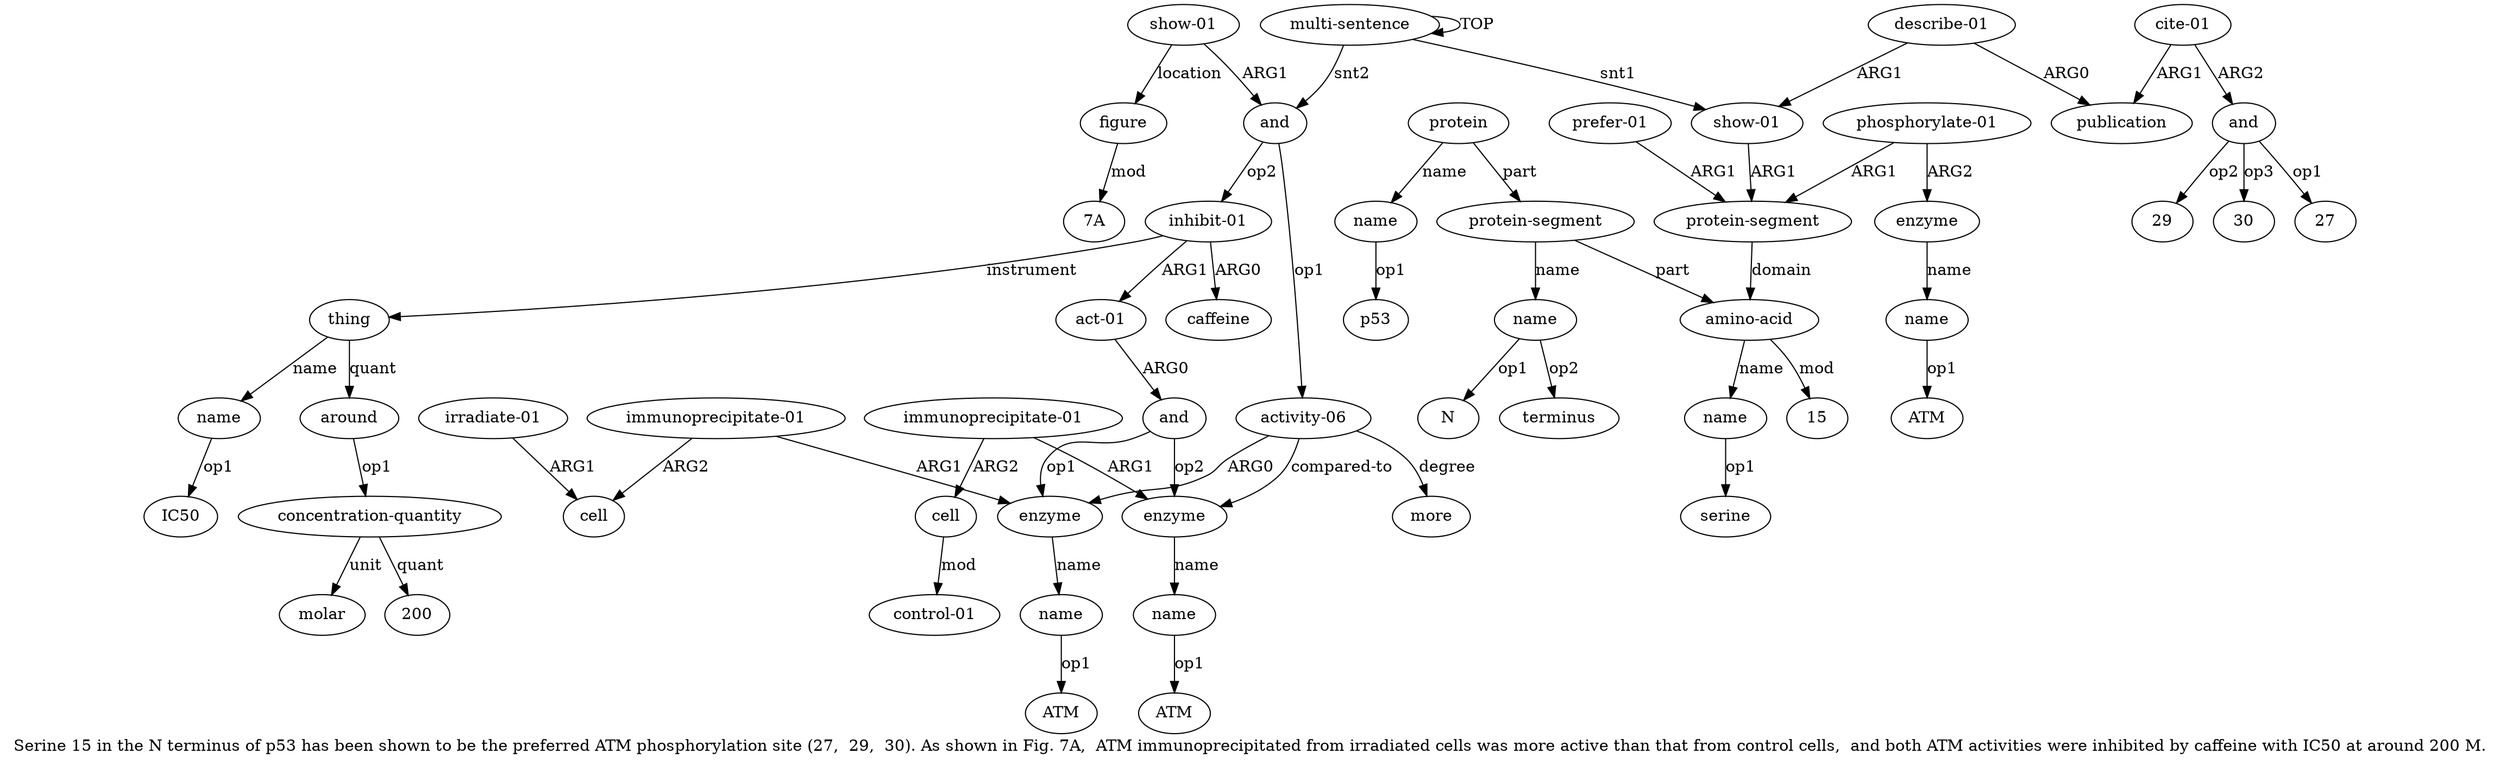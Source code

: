 digraph  {
	graph [label="Serine 15 in the N terminus of p53 has been shown to be the preferred ATM phosphorylation site (27,  29,  30). As shown in Fig. \
7A,  ATM immunoprecipitated from irradiated cells was more active than that from control cells,  and both ATM activities were inhibited \
by caffeine with IC50 at around 200 M."];
	node [label="\N"];
	a20	 [color=black,
		gold_ind=20,
		gold_label=name,
		label=name,
		test_ind=20,
		test_label=name];
	"a20 ATM"	 [color=black,
		gold_ind=-1,
		gold_label=ATM,
		label=ATM,
		test_ind=-1,
		test_label=ATM];
	a20 -> "a20 ATM" [key=0,
	color=black,
	gold_label=op1,
	label=op1,
	test_label=op1];
a21 [color=black,
	gold_ind=21,
	gold_label="immunoprecipitate-01",
	label="immunoprecipitate-01",
	test_ind=21,
	test_label="immunoprecipitate-01"];
a22 [color=black,
	gold_ind=22,
	gold_label=cell,
	label=cell,
	test_ind=22,
	test_label=cell];
a21 -> a22 [key=0,
color=black,
gold_label=ARG2,
label=ARG2,
test_label=ARG2];
a19 [color=black,
gold_ind=19,
gold_label=enzyme,
label=enzyme,
test_ind=19,
test_label=enzyme];
a21 -> a19 [key=0,
color=black,
gold_label=ARG1,
label=ARG1,
test_label=ARG1];
a23 [color=black,
gold_ind=23,
gold_label="irradiate-01",
label="irradiate-01",
test_ind=23,
test_label="irradiate-01"];
a23 -> a22 [key=0,
color=black,
gold_label=ARG1,
label=ARG1,
test_label=ARG1];
a24 [color=black,
gold_ind=24,
gold_label=more,
label=more,
test_ind=24,
test_label=more];
a25 [color=black,
gold_ind=25,
gold_label=enzyme,
label=enzyme,
test_ind=25,
test_label=enzyme];
a26 [color=black,
gold_ind=26,
gold_label=name,
label=name,
test_ind=26,
test_label=name];
a25 -> a26 [key=0,
color=black,
gold_label=name,
label=name,
test_label=name];
"a26 ATM" [color=black,
gold_ind=-1,
gold_label=ATM,
label=ATM,
test_ind=-1,
test_label=ATM];
a26 -> "a26 ATM" [key=0,
color=black,
gold_label=op1,
label=op1,
test_label=op1];
a27 [color=black,
gold_ind=27,
gold_label="immunoprecipitate-01",
label="immunoprecipitate-01",
test_ind=27,
test_label="immunoprecipitate-01"];
a27 -> a25 [key=0,
color=black,
gold_label=ARG1,
label=ARG1,
test_label=ARG1];
a28 [color=black,
gold_ind=28,
gold_label=cell,
label=cell,
test_ind=28,
test_label=cell];
a27 -> a28 [key=0,
color=black,
gold_label=ARG2,
label=ARG2,
test_label=ARG2];
a29 [color=black,
gold_ind=29,
gold_label="control-01",
label="control-01",
test_ind=29,
test_label="control-01"];
a28 -> a29 [key=0,
color=black,
gold_label=mod,
label=mod,
test_label=mod];
a31 [color=black,
gold_ind=31,
gold_label=caffeine,
label=caffeine,
test_ind=31,
test_label=caffeine];
"a12 p53" [color=black,
gold_ind=-1,
gold_label=p53,
label=p53,
test_ind=-1,
test_label=p53];
"a10 terminus" [color=black,
gold_ind=-1,
gold_label=terminus,
label=terminus,
test_ind=-1,
test_label=terminus];
a30 [color=black,
gold_ind=30,
gold_label="inhibit-01",
label="inhibit-01",
test_ind=30,
test_label="inhibit-01"];
a30 -> a31 [key=0,
color=black,
gold_label=ARG0,
label=ARG0,
test_label=ARG0];
a34 [color=black,
gold_ind=34,
gold_label=thing,
label=thing,
test_ind=34,
test_label=thing];
a30 -> a34 [key=0,
color=black,
gold_label=instrument,
label=instrument,
test_label=instrument];
a32 [color=black,
gold_ind=32,
gold_label="act-01",
label="act-01",
test_ind=32,
test_label="act-01"];
a30 -> a32 [key=0,
color=black,
gold_label=ARG1,
label=ARG1,
test_label=ARG1];
"a40 7A" [color=black,
gold_ind=-1,
gold_label="7A",
label="7A",
test_ind=-1,
test_label="7A"];
a37 [color=black,
gold_ind=37,
gold_label="concentration-quantity",
label="concentration-quantity",
test_ind=37,
test_label="concentration-quantity"];
a38 [color=black,
gold_ind=38,
gold_label=molar,
label=molar,
test_ind=38,
test_label=molar];
a37 -> a38 [key=0,
color=black,
gold_label=unit,
label=unit,
test_label=unit];
"a37 200" [color=black,
gold_ind=-1,
gold_label=200,
label=200,
test_ind=-1,
test_label=200];
a37 -> "a37 200" [key=0,
color=black,
gold_label=quant,
label=quant,
test_label=quant];
"a10 N" [color=black,
gold_ind=-1,
gold_label=N,
label=N,
test_ind=-1,
test_label=N];
a36 [color=black,
gold_ind=36,
gold_label=around,
label=around,
test_ind=36,
test_label=around];
a36 -> a37 [key=0,
color=black,
gold_label=op1,
label=op1,
test_label=op1];
a33 [color=black,
gold_ind=33,
gold_label=and,
label=and,
test_ind=33,
test_label=and];
a33 -> a25 [key=0,
color=black,
gold_label=op2,
label=op2,
test_label=op2];
a33 -> a19 [key=0,
color=black,
gold_label=op1,
label=op1,
test_label=op1];
a35 [color=black,
gold_ind=35,
gold_label=name,
label=name,
test_ind=35,
test_label=name];
"a35 IC50" [color=black,
gold_ind=-1,
gold_label=IC50,
label=IC50,
test_ind=-1,
test_label=IC50];
a35 -> "a35 IC50" [key=0,
color=black,
gold_label=op1,
label=op1,
test_label=op1];
"a5 ATM" [color=black,
gold_ind=-1,
gold_label=ATM,
label=ATM,
test_ind=-1,
test_label=ATM];
a34 -> a36 [key=0,
color=black,
gold_label=quant,
label=quant,
test_label=quant];
a34 -> a35 [key=0,
color=black,
gold_label=name,
label=name,
test_label=name];
"a8 serine" [color=black,
gold_ind=-1,
gold_label=serine,
label=serine,
test_ind=-1,
test_label=serine];
"a16 29" [color=black,
gold_ind=-1,
gold_label=29,
label=29,
test_ind=-1,
test_label=29];
"a7 15" [color=black,
gold_ind=-1,
gold_label=15,
label=15,
test_ind=-1,
test_label=15];
a32 -> a33 [key=0,
color=black,
gold_label=ARG0,
label=ARG0,
test_label=ARG0];
a15 [color=black,
gold_ind=15,
gold_label="cite-01",
label="cite-01",
test_ind=15,
test_label="cite-01"];
a14 [color=black,
gold_ind=14,
gold_label=publication,
label=publication,
test_ind=14,
test_label=publication];
a15 -> a14 [key=0,
color=black,
gold_label=ARG1,
label=ARG1,
test_label=ARG1];
a16 [color=black,
gold_ind=16,
gold_label=and,
label=and,
test_ind=16,
test_label=and];
a15 -> a16 [key=0,
color=black,
gold_label=ARG2,
label=ARG2,
test_label=ARG2];
a17 [color=black,
gold_ind=17,
gold_label=and,
label=and,
test_ind=17,
test_label=and];
a17 -> a30 [key=0,
color=black,
gold_label=op2,
label=op2,
test_label=op2];
a18 [color=black,
gold_ind=18,
gold_label="activity-06",
label="activity-06",
test_ind=18,
test_label="activity-06"];
a17 -> a18 [key=0,
color=black,
gold_label=op1,
label=op1,
test_label=op1];
a16 -> "a16 29" [key=0,
color=black,
gold_label=op2,
label=op2,
test_label=op2];
"a16 30" [color=black,
gold_ind=-1,
gold_label=30,
label=30,
test_ind=-1,
test_label=30];
a16 -> "a16 30" [key=0,
color=black,
gold_label=op3,
label=op3,
test_label=op3];
"a16 27" [color=black,
gold_ind=-1,
gold_label=27,
label=27,
test_ind=-1,
test_label=27];
a16 -> "a16 27" [key=0,
color=black,
gold_label=op1,
label=op1,
test_label=op1];
a11 [color=black,
gold_ind=11,
gold_label=protein,
label=protein,
test_ind=11,
test_label=protein];
a12 [color=black,
gold_ind=12,
gold_label=name,
label=name,
test_ind=12,
test_label=name];
a11 -> a12 [key=0,
color=black,
gold_label=name,
label=name,
test_label=name];
a9 [color=black,
gold_ind=9,
gold_label="protein-segment",
label="protein-segment",
test_ind=9,
test_label="protein-segment"];
a11 -> a9 [key=0,
color=black,
gold_label=part,
label=part,
test_label=part];
a10 [color=black,
gold_ind=10,
gold_label=name,
label=name,
test_ind=10,
test_label=name];
a10 -> "a10 terminus" [key=0,
color=black,
gold_label=op2,
label=op2,
test_label=op2];
a10 -> "a10 N" [key=0,
color=black,
gold_label=op1,
label=op1,
test_label=op1];
a13 [color=black,
gold_ind=13,
gold_label="describe-01",
label="describe-01",
test_ind=13,
test_label="describe-01"];
a13 -> a14 [key=0,
color=black,
gold_label=ARG0,
label=ARG0,
test_label=ARG0];
a1 [color=black,
gold_ind=1,
gold_label="show-01",
label="show-01",
test_ind=1,
test_label="show-01"];
a13 -> a1 [key=0,
color=black,
gold_label=ARG1,
label=ARG1,
test_label=ARG1];
a12 -> "a12 p53" [key=0,
color=black,
gold_label=op1,
label=op1,
test_label=op1];
a39 [color=black,
gold_ind=39,
gold_label="show-01",
label="show-01",
test_ind=39,
test_label="show-01"];
a39 -> a17 [key=0,
color=black,
gold_label=ARG1,
label=ARG1,
test_label=ARG1];
a40 [color=black,
gold_ind=40,
gold_label=figure,
label=figure,
test_ind=40,
test_label=figure];
a39 -> a40 [key=0,
color=black,
gold_label=location,
label=location,
test_label=location];
a19 -> a20 [key=0,
color=black,
gold_label=name,
label=name,
test_label=name];
a18 -> a24 [key=0,
color=black,
gold_label=degree,
label=degree,
test_label=degree];
a18 -> a25 [key=0,
color=black,
gold_label="compared-to",
label="compared-to",
test_label="compared-to"];
a18 -> a19 [key=0,
color=black,
gold_label=ARG0,
label=ARG0,
test_label=ARG0];
a2 [color=black,
gold_ind=2,
gold_label="protein-segment",
label="protein-segment",
test_ind=2,
test_label="protein-segment"];
a1 -> a2 [key=0,
color=black,
gold_label=ARG1,
label=ARG1,
test_label=ARG1];
a0 [color=black,
gold_ind=0,
gold_label="multi-sentence",
label="multi-sentence",
test_ind=0,
test_label="multi-sentence"];
a0 -> a17 [key=0,
color=black,
gold_label=snt2,
label=snt2,
test_label=snt2];
a0 -> a1 [key=0,
color=black,
gold_label=snt1,
label=snt1,
test_label=snt1];
a0 -> a0 [key=0,
color=black,
gold_label=TOP,
label=TOP,
test_label=TOP];
a3 [color=black,
gold_ind=3,
gold_label="phosphorylate-01",
label="phosphorylate-01",
test_ind=3,
test_label="phosphorylate-01"];
a3 -> a2 [key=0,
color=black,
gold_label=ARG1,
label=ARG1,
test_label=ARG1];
a4 [color=black,
gold_ind=4,
gold_label=enzyme,
label=enzyme,
test_ind=4,
test_label=enzyme];
a3 -> a4 [key=0,
color=black,
gold_label=ARG2,
label=ARG2,
test_label=ARG2];
a7 [color=black,
gold_ind=7,
gold_label="amino-acid",
label="amino-acid",
test_ind=7,
test_label="amino-acid"];
a2 -> a7 [key=0,
color=black,
gold_label=domain,
label=domain,
test_label=domain];
a5 [color=black,
gold_ind=5,
gold_label=name,
label=name,
test_ind=5,
test_label=name];
a5 -> "a5 ATM" [key=0,
color=black,
gold_label=op1,
label=op1,
test_label=op1];
a4 -> a5 [key=0,
color=black,
gold_label=name,
label=name,
test_label=name];
a7 -> "a7 15" [key=0,
color=black,
gold_label=mod,
label=mod,
test_label=mod];
a8 [color=black,
gold_ind=8,
gold_label=name,
label=name,
test_ind=8,
test_label=name];
a7 -> a8 [key=0,
color=black,
gold_label=name,
label=name,
test_label=name];
a6 [color=black,
gold_ind=6,
gold_label="prefer-01",
label="prefer-01",
test_ind=6,
test_label="prefer-01"];
a6 -> a2 [key=0,
color=black,
gold_label=ARG1,
label=ARG1,
test_label=ARG1];
a9 -> a10 [key=0,
color=black,
gold_label=name,
label=name,
test_label=name];
a9 -> a7 [key=0,
color=black,
gold_label=part,
label=part,
test_label=part];
a8 -> "a8 serine" [key=0,
color=black,
gold_label=op1,
label=op1,
test_label=op1];
a40 -> "a40 7A" [key=0,
color=black,
gold_label=mod,
label=mod,
test_label=mod];
}
